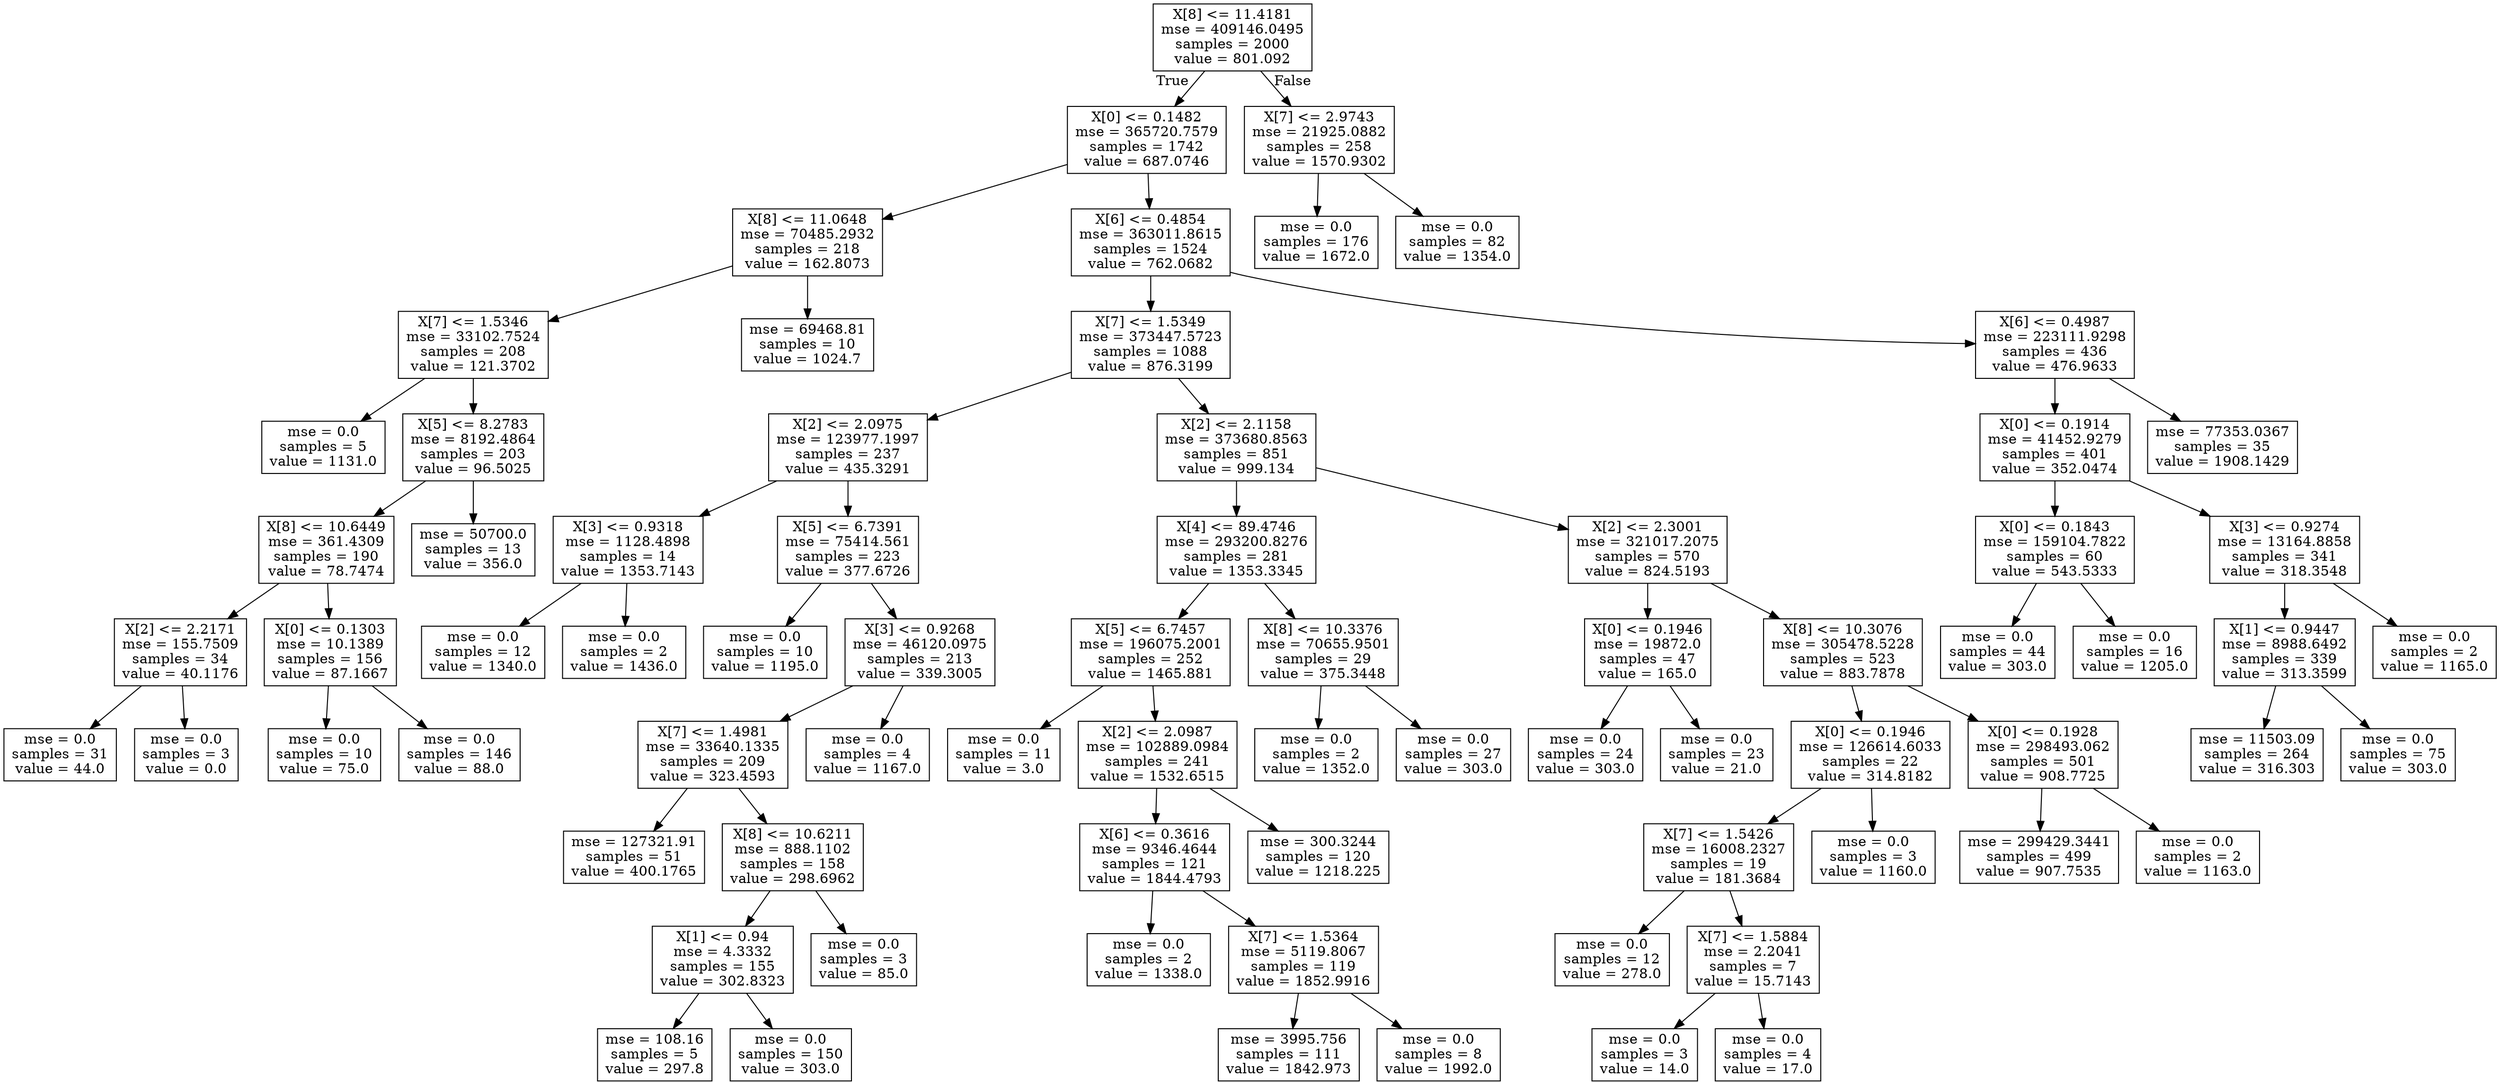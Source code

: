 digraph Tree {
node [shape=box] ;
0 [label="X[8] <= 11.4181\nmse = 409146.0495\nsamples = 2000\nvalue = 801.092"] ;
1 [label="X[0] <= 0.1482\nmse = 365720.7579\nsamples = 1742\nvalue = 687.0746"] ;
0 -> 1 [labeldistance=2.5, labelangle=45, headlabel="True"] ;
2 [label="X[8] <= 11.0648\nmse = 70485.2932\nsamples = 218\nvalue = 162.8073"] ;
1 -> 2 ;
3 [label="X[7] <= 1.5346\nmse = 33102.7524\nsamples = 208\nvalue = 121.3702"] ;
2 -> 3 ;
4 [label="mse = 0.0\nsamples = 5\nvalue = 1131.0"] ;
3 -> 4 ;
5 [label="X[5] <= 8.2783\nmse = 8192.4864\nsamples = 203\nvalue = 96.5025"] ;
3 -> 5 ;
6 [label="X[8] <= 10.6449\nmse = 361.4309\nsamples = 190\nvalue = 78.7474"] ;
5 -> 6 ;
7 [label="X[2] <= 2.2171\nmse = 155.7509\nsamples = 34\nvalue = 40.1176"] ;
6 -> 7 ;
8 [label="mse = 0.0\nsamples = 31\nvalue = 44.0"] ;
7 -> 8 ;
9 [label="mse = 0.0\nsamples = 3\nvalue = 0.0"] ;
7 -> 9 ;
10 [label="X[0] <= 0.1303\nmse = 10.1389\nsamples = 156\nvalue = 87.1667"] ;
6 -> 10 ;
11 [label="mse = 0.0\nsamples = 10\nvalue = 75.0"] ;
10 -> 11 ;
12 [label="mse = 0.0\nsamples = 146\nvalue = 88.0"] ;
10 -> 12 ;
13 [label="mse = 50700.0\nsamples = 13\nvalue = 356.0"] ;
5 -> 13 ;
14 [label="mse = 69468.81\nsamples = 10\nvalue = 1024.7"] ;
2 -> 14 ;
15 [label="X[6] <= 0.4854\nmse = 363011.8615\nsamples = 1524\nvalue = 762.0682"] ;
1 -> 15 ;
16 [label="X[7] <= 1.5349\nmse = 373447.5723\nsamples = 1088\nvalue = 876.3199"] ;
15 -> 16 ;
17 [label="X[2] <= 2.0975\nmse = 123977.1997\nsamples = 237\nvalue = 435.3291"] ;
16 -> 17 ;
18 [label="X[3] <= 0.9318\nmse = 1128.4898\nsamples = 14\nvalue = 1353.7143"] ;
17 -> 18 ;
19 [label="mse = 0.0\nsamples = 12\nvalue = 1340.0"] ;
18 -> 19 ;
20 [label="mse = 0.0\nsamples = 2\nvalue = 1436.0"] ;
18 -> 20 ;
21 [label="X[5] <= 6.7391\nmse = 75414.561\nsamples = 223\nvalue = 377.6726"] ;
17 -> 21 ;
22 [label="mse = 0.0\nsamples = 10\nvalue = 1195.0"] ;
21 -> 22 ;
23 [label="X[3] <= 0.9268\nmse = 46120.0975\nsamples = 213\nvalue = 339.3005"] ;
21 -> 23 ;
24 [label="X[7] <= 1.4981\nmse = 33640.1335\nsamples = 209\nvalue = 323.4593"] ;
23 -> 24 ;
25 [label="mse = 127321.91\nsamples = 51\nvalue = 400.1765"] ;
24 -> 25 ;
26 [label="X[8] <= 10.6211\nmse = 888.1102\nsamples = 158\nvalue = 298.6962"] ;
24 -> 26 ;
27 [label="X[1] <= 0.94\nmse = 4.3332\nsamples = 155\nvalue = 302.8323"] ;
26 -> 27 ;
28 [label="mse = 108.16\nsamples = 5\nvalue = 297.8"] ;
27 -> 28 ;
29 [label="mse = 0.0\nsamples = 150\nvalue = 303.0"] ;
27 -> 29 ;
30 [label="mse = 0.0\nsamples = 3\nvalue = 85.0"] ;
26 -> 30 ;
31 [label="mse = 0.0\nsamples = 4\nvalue = 1167.0"] ;
23 -> 31 ;
32 [label="X[2] <= 2.1158\nmse = 373680.8563\nsamples = 851\nvalue = 999.134"] ;
16 -> 32 ;
33 [label="X[4] <= 89.4746\nmse = 293200.8276\nsamples = 281\nvalue = 1353.3345"] ;
32 -> 33 ;
34 [label="X[5] <= 6.7457\nmse = 196075.2001\nsamples = 252\nvalue = 1465.881"] ;
33 -> 34 ;
35 [label="mse = 0.0\nsamples = 11\nvalue = 3.0"] ;
34 -> 35 ;
36 [label="X[2] <= 2.0987\nmse = 102889.0984\nsamples = 241\nvalue = 1532.6515"] ;
34 -> 36 ;
37 [label="X[6] <= 0.3616\nmse = 9346.4644\nsamples = 121\nvalue = 1844.4793"] ;
36 -> 37 ;
38 [label="mse = 0.0\nsamples = 2\nvalue = 1338.0"] ;
37 -> 38 ;
39 [label="X[7] <= 1.5364\nmse = 5119.8067\nsamples = 119\nvalue = 1852.9916"] ;
37 -> 39 ;
40 [label="mse = 3995.756\nsamples = 111\nvalue = 1842.973"] ;
39 -> 40 ;
41 [label="mse = 0.0\nsamples = 8\nvalue = 1992.0"] ;
39 -> 41 ;
42 [label="mse = 300.3244\nsamples = 120\nvalue = 1218.225"] ;
36 -> 42 ;
43 [label="X[8] <= 10.3376\nmse = 70655.9501\nsamples = 29\nvalue = 375.3448"] ;
33 -> 43 ;
44 [label="mse = 0.0\nsamples = 2\nvalue = 1352.0"] ;
43 -> 44 ;
45 [label="mse = 0.0\nsamples = 27\nvalue = 303.0"] ;
43 -> 45 ;
46 [label="X[2] <= 2.3001\nmse = 321017.2075\nsamples = 570\nvalue = 824.5193"] ;
32 -> 46 ;
47 [label="X[0] <= 0.1946\nmse = 19872.0\nsamples = 47\nvalue = 165.0"] ;
46 -> 47 ;
48 [label="mse = 0.0\nsamples = 24\nvalue = 303.0"] ;
47 -> 48 ;
49 [label="mse = 0.0\nsamples = 23\nvalue = 21.0"] ;
47 -> 49 ;
50 [label="X[8] <= 10.3076\nmse = 305478.5228\nsamples = 523\nvalue = 883.7878"] ;
46 -> 50 ;
51 [label="X[0] <= 0.1946\nmse = 126614.6033\nsamples = 22\nvalue = 314.8182"] ;
50 -> 51 ;
52 [label="X[7] <= 1.5426\nmse = 16008.2327\nsamples = 19\nvalue = 181.3684"] ;
51 -> 52 ;
53 [label="mse = 0.0\nsamples = 12\nvalue = 278.0"] ;
52 -> 53 ;
54 [label="X[7] <= 1.5884\nmse = 2.2041\nsamples = 7\nvalue = 15.7143"] ;
52 -> 54 ;
55 [label="mse = 0.0\nsamples = 3\nvalue = 14.0"] ;
54 -> 55 ;
56 [label="mse = 0.0\nsamples = 4\nvalue = 17.0"] ;
54 -> 56 ;
57 [label="mse = 0.0\nsamples = 3\nvalue = 1160.0"] ;
51 -> 57 ;
58 [label="X[0] <= 0.1928\nmse = 298493.062\nsamples = 501\nvalue = 908.7725"] ;
50 -> 58 ;
59 [label="mse = 299429.3441\nsamples = 499\nvalue = 907.7535"] ;
58 -> 59 ;
60 [label="mse = 0.0\nsamples = 2\nvalue = 1163.0"] ;
58 -> 60 ;
61 [label="X[6] <= 0.4987\nmse = 223111.9298\nsamples = 436\nvalue = 476.9633"] ;
15 -> 61 ;
62 [label="X[0] <= 0.1914\nmse = 41452.9279\nsamples = 401\nvalue = 352.0474"] ;
61 -> 62 ;
63 [label="X[0] <= 0.1843\nmse = 159104.7822\nsamples = 60\nvalue = 543.5333"] ;
62 -> 63 ;
64 [label="mse = 0.0\nsamples = 44\nvalue = 303.0"] ;
63 -> 64 ;
65 [label="mse = 0.0\nsamples = 16\nvalue = 1205.0"] ;
63 -> 65 ;
66 [label="X[3] <= 0.9274\nmse = 13164.8858\nsamples = 341\nvalue = 318.3548"] ;
62 -> 66 ;
67 [label="X[1] <= 0.9447\nmse = 8988.6492\nsamples = 339\nvalue = 313.3599"] ;
66 -> 67 ;
68 [label="mse = 11503.09\nsamples = 264\nvalue = 316.303"] ;
67 -> 68 ;
69 [label="mse = 0.0\nsamples = 75\nvalue = 303.0"] ;
67 -> 69 ;
70 [label="mse = 0.0\nsamples = 2\nvalue = 1165.0"] ;
66 -> 70 ;
71 [label="mse = 77353.0367\nsamples = 35\nvalue = 1908.1429"] ;
61 -> 71 ;
72 [label="X[7] <= 2.9743\nmse = 21925.0882\nsamples = 258\nvalue = 1570.9302"] ;
0 -> 72 [labeldistance=2.5, labelangle=-45, headlabel="False"] ;
73 [label="mse = 0.0\nsamples = 176\nvalue = 1672.0"] ;
72 -> 73 ;
74 [label="mse = 0.0\nsamples = 82\nvalue = 1354.0"] ;
72 -> 74 ;
}